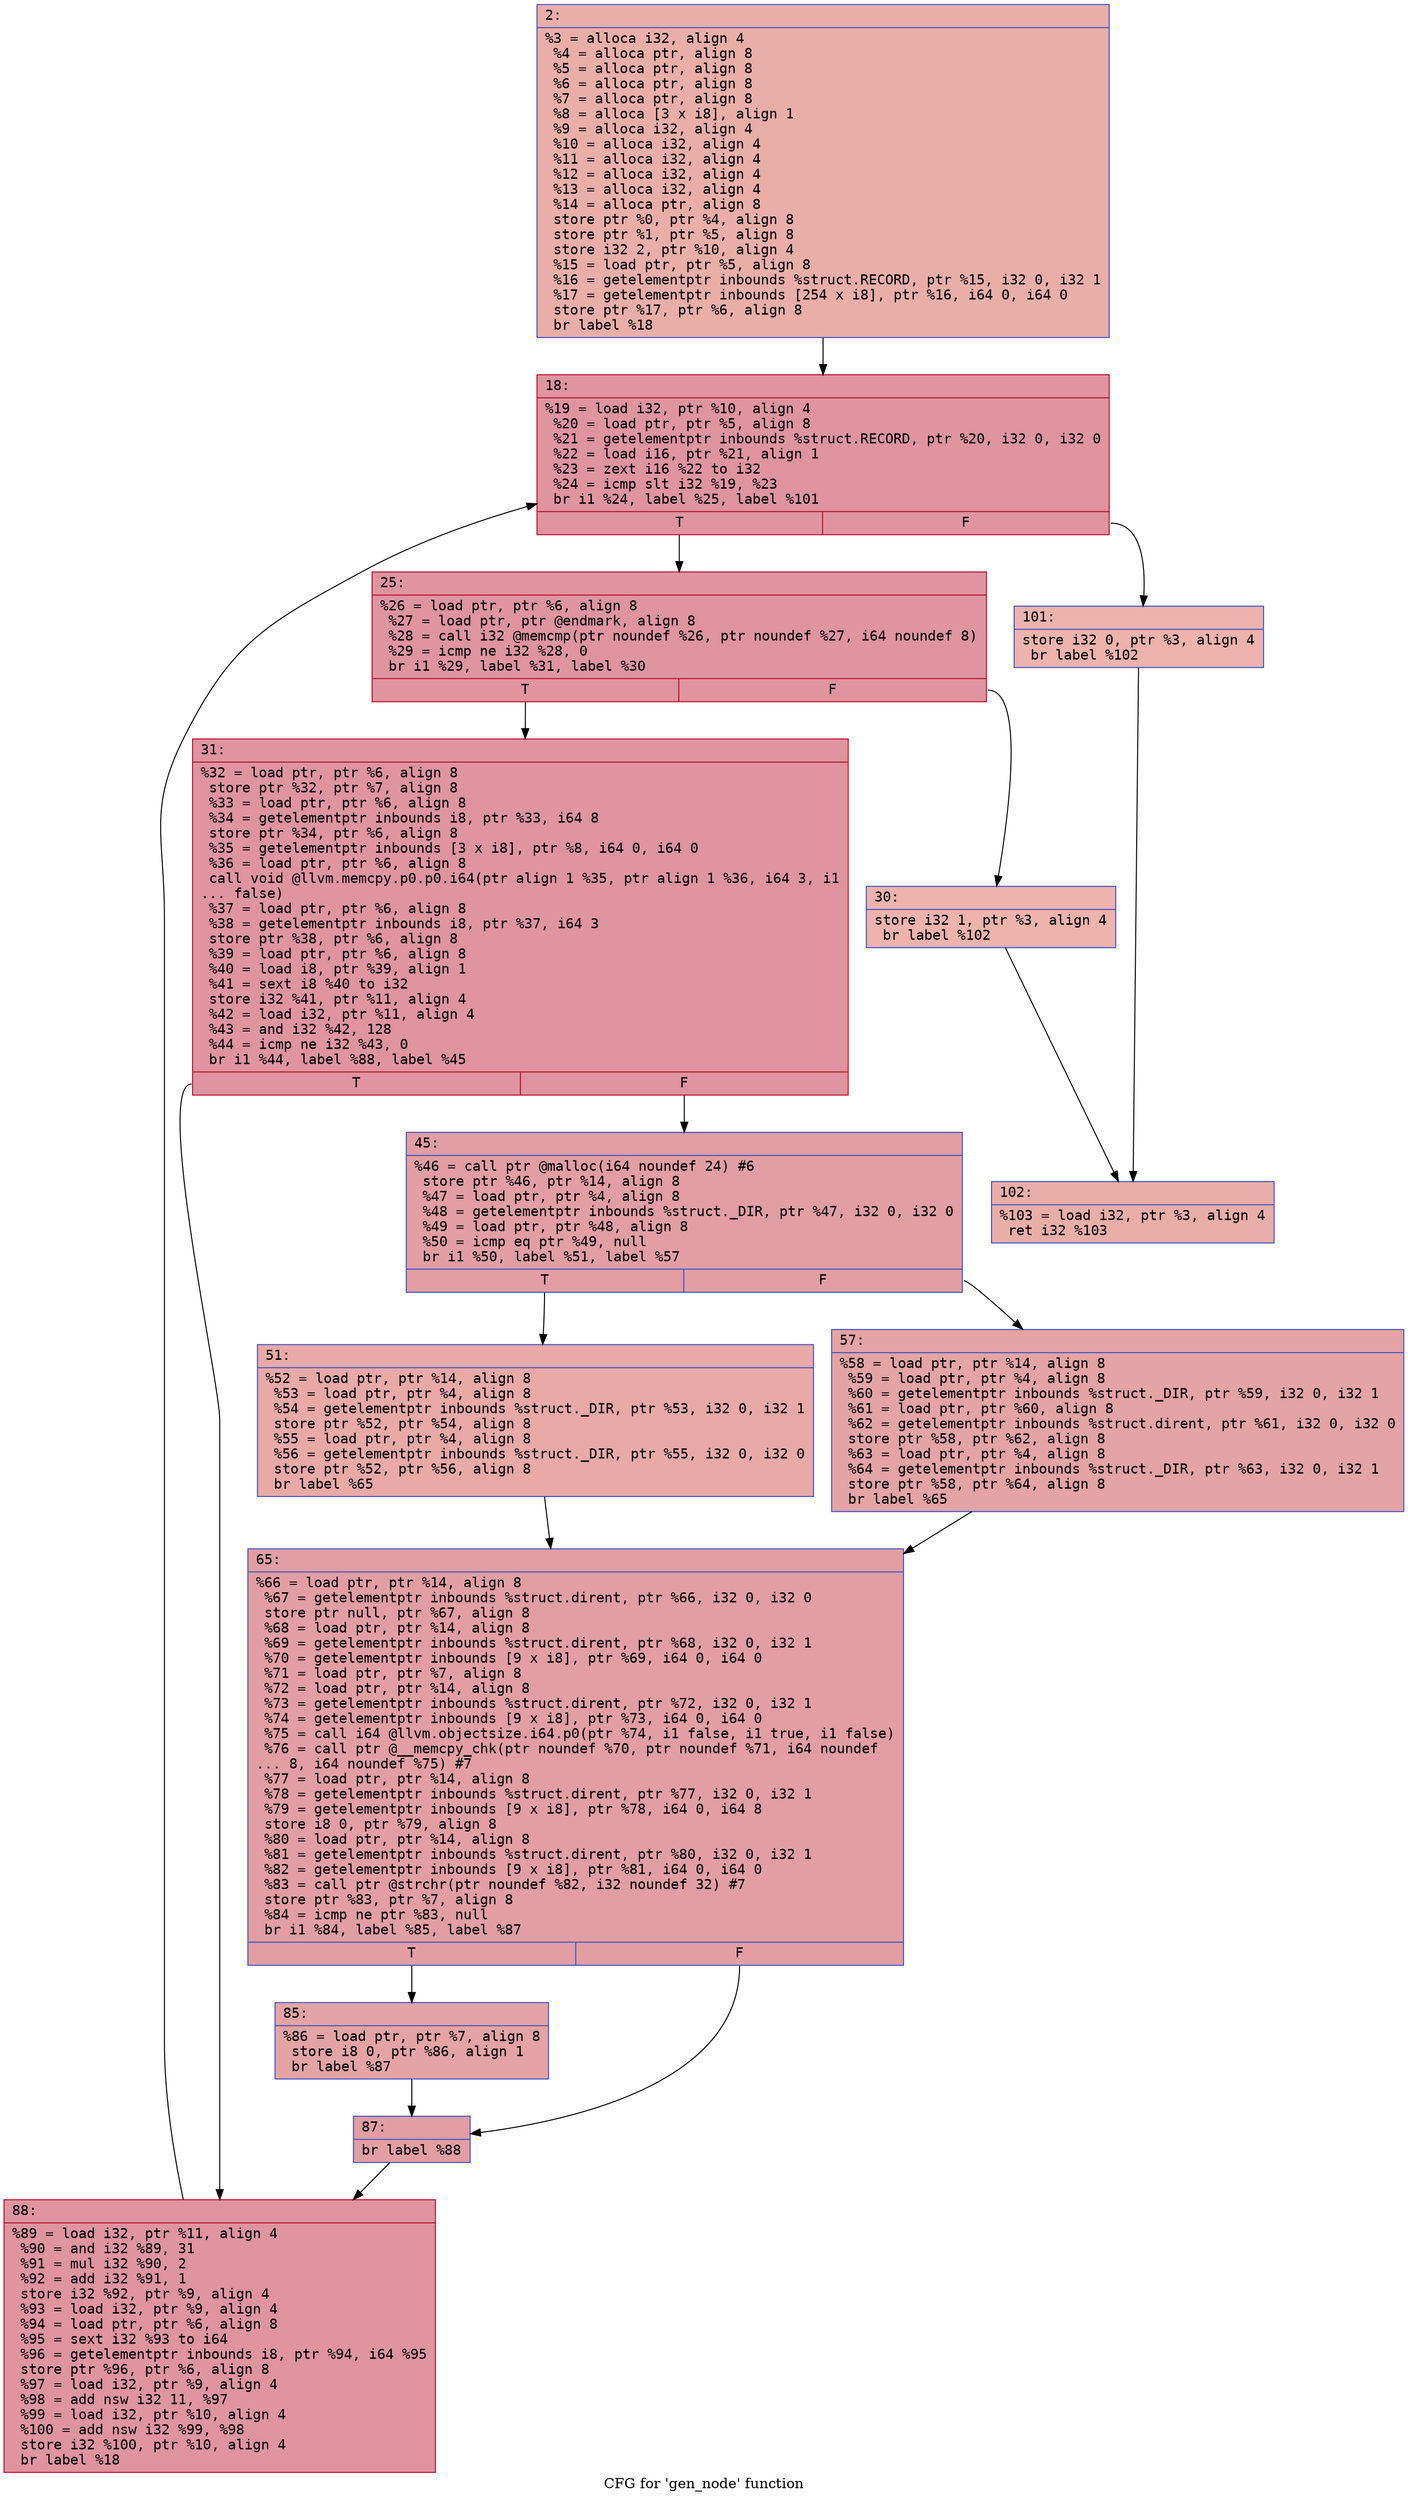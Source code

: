 digraph "CFG for 'gen_node' function" {
	label="CFG for 'gen_node' function";

	Node0x6000009d4410 [shape=record,color="#3d50c3ff", style=filled, fillcolor="#d0473d70" fontname="Courier",label="{2:\l|  %3 = alloca i32, align 4\l  %4 = alloca ptr, align 8\l  %5 = alloca ptr, align 8\l  %6 = alloca ptr, align 8\l  %7 = alloca ptr, align 8\l  %8 = alloca [3 x i8], align 1\l  %9 = alloca i32, align 4\l  %10 = alloca i32, align 4\l  %11 = alloca i32, align 4\l  %12 = alloca i32, align 4\l  %13 = alloca i32, align 4\l  %14 = alloca ptr, align 8\l  store ptr %0, ptr %4, align 8\l  store ptr %1, ptr %5, align 8\l  store i32 2, ptr %10, align 4\l  %15 = load ptr, ptr %5, align 8\l  %16 = getelementptr inbounds %struct.RECORD, ptr %15, i32 0, i32 1\l  %17 = getelementptr inbounds [254 x i8], ptr %16, i64 0, i64 0\l  store ptr %17, ptr %6, align 8\l  br label %18\l}"];
	Node0x6000009d4410 -> Node0x6000009d4460[tooltip="2 -> 18\nProbability 100.00%" ];
	Node0x6000009d4460 [shape=record,color="#b70d28ff", style=filled, fillcolor="#b70d2870" fontname="Courier",label="{18:\l|  %19 = load i32, ptr %10, align 4\l  %20 = load ptr, ptr %5, align 8\l  %21 = getelementptr inbounds %struct.RECORD, ptr %20, i32 0, i32 0\l  %22 = load i16, ptr %21, align 1\l  %23 = zext i16 %22 to i32\l  %24 = icmp slt i32 %19, %23\l  br i1 %24, label %25, label %101\l|{<s0>T|<s1>F}}"];
	Node0x6000009d4460:s0 -> Node0x6000009d44b0[tooltip="18 -> 25\nProbability 96.88%" ];
	Node0x6000009d4460:s1 -> Node0x6000009d47d0[tooltip="18 -> 101\nProbability 3.12%" ];
	Node0x6000009d44b0 [shape=record,color="#b70d28ff", style=filled, fillcolor="#b70d2870" fontname="Courier",label="{25:\l|  %26 = load ptr, ptr %6, align 8\l  %27 = load ptr, ptr @endmark, align 8\l  %28 = call i32 @memcmp(ptr noundef %26, ptr noundef %27, i64 noundef 8)\l  %29 = icmp ne i32 %28, 0\l  br i1 %29, label %31, label %30\l|{<s0>T|<s1>F}}"];
	Node0x6000009d44b0:s0 -> Node0x6000009d4550[tooltip="25 -> 31\nProbability 96.88%" ];
	Node0x6000009d44b0:s1 -> Node0x6000009d4500[tooltip="25 -> 30\nProbability 3.12%" ];
	Node0x6000009d4500 [shape=record,color="#3d50c3ff", style=filled, fillcolor="#d6524470" fontname="Courier",label="{30:\l|  store i32 1, ptr %3, align 4\l  br label %102\l}"];
	Node0x6000009d4500 -> Node0x6000009d4820[tooltip="30 -> 102\nProbability 100.00%" ];
	Node0x6000009d4550 [shape=record,color="#b70d28ff", style=filled, fillcolor="#b70d2870" fontname="Courier",label="{31:\l|  %32 = load ptr, ptr %6, align 8\l  store ptr %32, ptr %7, align 8\l  %33 = load ptr, ptr %6, align 8\l  %34 = getelementptr inbounds i8, ptr %33, i64 8\l  store ptr %34, ptr %6, align 8\l  %35 = getelementptr inbounds [3 x i8], ptr %8, i64 0, i64 0\l  %36 = load ptr, ptr %6, align 8\l  call void @llvm.memcpy.p0.p0.i64(ptr align 1 %35, ptr align 1 %36, i64 3, i1\l... false)\l  %37 = load ptr, ptr %6, align 8\l  %38 = getelementptr inbounds i8, ptr %37, i64 3\l  store ptr %38, ptr %6, align 8\l  %39 = load ptr, ptr %6, align 8\l  %40 = load i8, ptr %39, align 1\l  %41 = sext i8 %40 to i32\l  store i32 %41, ptr %11, align 4\l  %42 = load i32, ptr %11, align 4\l  %43 = and i32 %42, 128\l  %44 = icmp ne i32 %43, 0\l  br i1 %44, label %88, label %45\l|{<s0>T|<s1>F}}"];
	Node0x6000009d4550:s0 -> Node0x6000009d4780[tooltip="31 -> 88\nProbability 50.00%" ];
	Node0x6000009d4550:s1 -> Node0x6000009d45a0[tooltip="31 -> 45\nProbability 50.00%" ];
	Node0x6000009d45a0 [shape=record,color="#3d50c3ff", style=filled, fillcolor="#be242e70" fontname="Courier",label="{45:\l|  %46 = call ptr @malloc(i64 noundef 24) #6\l  store ptr %46, ptr %14, align 8\l  %47 = load ptr, ptr %4, align 8\l  %48 = getelementptr inbounds %struct._DIR, ptr %47, i32 0, i32 0\l  %49 = load ptr, ptr %48, align 8\l  %50 = icmp eq ptr %49, null\l  br i1 %50, label %51, label %57\l|{<s0>T|<s1>F}}"];
	Node0x6000009d45a0:s0 -> Node0x6000009d45f0[tooltip="45 -> 51\nProbability 37.50%" ];
	Node0x6000009d45a0:s1 -> Node0x6000009d4640[tooltip="45 -> 57\nProbability 62.50%" ];
	Node0x6000009d45f0 [shape=record,color="#3d50c3ff", style=filled, fillcolor="#ca3b3770" fontname="Courier",label="{51:\l|  %52 = load ptr, ptr %14, align 8\l  %53 = load ptr, ptr %4, align 8\l  %54 = getelementptr inbounds %struct._DIR, ptr %53, i32 0, i32 1\l  store ptr %52, ptr %54, align 8\l  %55 = load ptr, ptr %4, align 8\l  %56 = getelementptr inbounds %struct._DIR, ptr %55, i32 0, i32 0\l  store ptr %52, ptr %56, align 8\l  br label %65\l}"];
	Node0x6000009d45f0 -> Node0x6000009d4690[tooltip="51 -> 65\nProbability 100.00%" ];
	Node0x6000009d4640 [shape=record,color="#3d50c3ff", style=filled, fillcolor="#c32e3170" fontname="Courier",label="{57:\l|  %58 = load ptr, ptr %14, align 8\l  %59 = load ptr, ptr %4, align 8\l  %60 = getelementptr inbounds %struct._DIR, ptr %59, i32 0, i32 1\l  %61 = load ptr, ptr %60, align 8\l  %62 = getelementptr inbounds %struct.dirent, ptr %61, i32 0, i32 0\l  store ptr %58, ptr %62, align 8\l  %63 = load ptr, ptr %4, align 8\l  %64 = getelementptr inbounds %struct._DIR, ptr %63, i32 0, i32 1\l  store ptr %58, ptr %64, align 8\l  br label %65\l}"];
	Node0x6000009d4640 -> Node0x6000009d4690[tooltip="57 -> 65\nProbability 100.00%" ];
	Node0x6000009d4690 [shape=record,color="#3d50c3ff", style=filled, fillcolor="#be242e70" fontname="Courier",label="{65:\l|  %66 = load ptr, ptr %14, align 8\l  %67 = getelementptr inbounds %struct.dirent, ptr %66, i32 0, i32 0\l  store ptr null, ptr %67, align 8\l  %68 = load ptr, ptr %14, align 8\l  %69 = getelementptr inbounds %struct.dirent, ptr %68, i32 0, i32 1\l  %70 = getelementptr inbounds [9 x i8], ptr %69, i64 0, i64 0\l  %71 = load ptr, ptr %7, align 8\l  %72 = load ptr, ptr %14, align 8\l  %73 = getelementptr inbounds %struct.dirent, ptr %72, i32 0, i32 1\l  %74 = getelementptr inbounds [9 x i8], ptr %73, i64 0, i64 0\l  %75 = call i64 @llvm.objectsize.i64.p0(ptr %74, i1 false, i1 true, i1 false)\l  %76 = call ptr @__memcpy_chk(ptr noundef %70, ptr noundef %71, i64 noundef\l... 8, i64 noundef %75) #7\l  %77 = load ptr, ptr %14, align 8\l  %78 = getelementptr inbounds %struct.dirent, ptr %77, i32 0, i32 1\l  %79 = getelementptr inbounds [9 x i8], ptr %78, i64 0, i64 8\l  store i8 0, ptr %79, align 8\l  %80 = load ptr, ptr %14, align 8\l  %81 = getelementptr inbounds %struct.dirent, ptr %80, i32 0, i32 1\l  %82 = getelementptr inbounds [9 x i8], ptr %81, i64 0, i64 0\l  %83 = call ptr @strchr(ptr noundef %82, i32 noundef 32) #7\l  store ptr %83, ptr %7, align 8\l  %84 = icmp ne ptr %83, null\l  br i1 %84, label %85, label %87\l|{<s0>T|<s1>F}}"];
	Node0x6000009d4690:s0 -> Node0x6000009d46e0[tooltip="65 -> 85\nProbability 62.50%" ];
	Node0x6000009d4690:s1 -> Node0x6000009d4730[tooltip="65 -> 87\nProbability 37.50%" ];
	Node0x6000009d46e0 [shape=record,color="#3d50c3ff", style=filled, fillcolor="#c32e3170" fontname="Courier",label="{85:\l|  %86 = load ptr, ptr %7, align 8\l  store i8 0, ptr %86, align 1\l  br label %87\l}"];
	Node0x6000009d46e0 -> Node0x6000009d4730[tooltip="85 -> 87\nProbability 100.00%" ];
	Node0x6000009d4730 [shape=record,color="#3d50c3ff", style=filled, fillcolor="#be242e70" fontname="Courier",label="{87:\l|  br label %88\l}"];
	Node0x6000009d4730 -> Node0x6000009d4780[tooltip="87 -> 88\nProbability 100.00%" ];
	Node0x6000009d4780 [shape=record,color="#b70d28ff", style=filled, fillcolor="#b70d2870" fontname="Courier",label="{88:\l|  %89 = load i32, ptr %11, align 4\l  %90 = and i32 %89, 31\l  %91 = mul i32 %90, 2\l  %92 = add i32 %91, 1\l  store i32 %92, ptr %9, align 4\l  %93 = load i32, ptr %9, align 4\l  %94 = load ptr, ptr %6, align 8\l  %95 = sext i32 %93 to i64\l  %96 = getelementptr inbounds i8, ptr %94, i64 %95\l  store ptr %96, ptr %6, align 8\l  %97 = load i32, ptr %9, align 4\l  %98 = add nsw i32 11, %97\l  %99 = load i32, ptr %10, align 4\l  %100 = add nsw i32 %99, %98\l  store i32 %100, ptr %10, align 4\l  br label %18\l}"];
	Node0x6000009d4780 -> Node0x6000009d4460[tooltip="88 -> 18\nProbability 100.00%" ];
	Node0x6000009d47d0 [shape=record,color="#3d50c3ff", style=filled, fillcolor="#d6524470" fontname="Courier",label="{101:\l|  store i32 0, ptr %3, align 4\l  br label %102\l}"];
	Node0x6000009d47d0 -> Node0x6000009d4820[tooltip="101 -> 102\nProbability 100.00%" ];
	Node0x6000009d4820 [shape=record,color="#3d50c3ff", style=filled, fillcolor="#d0473d70" fontname="Courier",label="{102:\l|  %103 = load i32, ptr %3, align 4\l  ret i32 %103\l}"];
}
